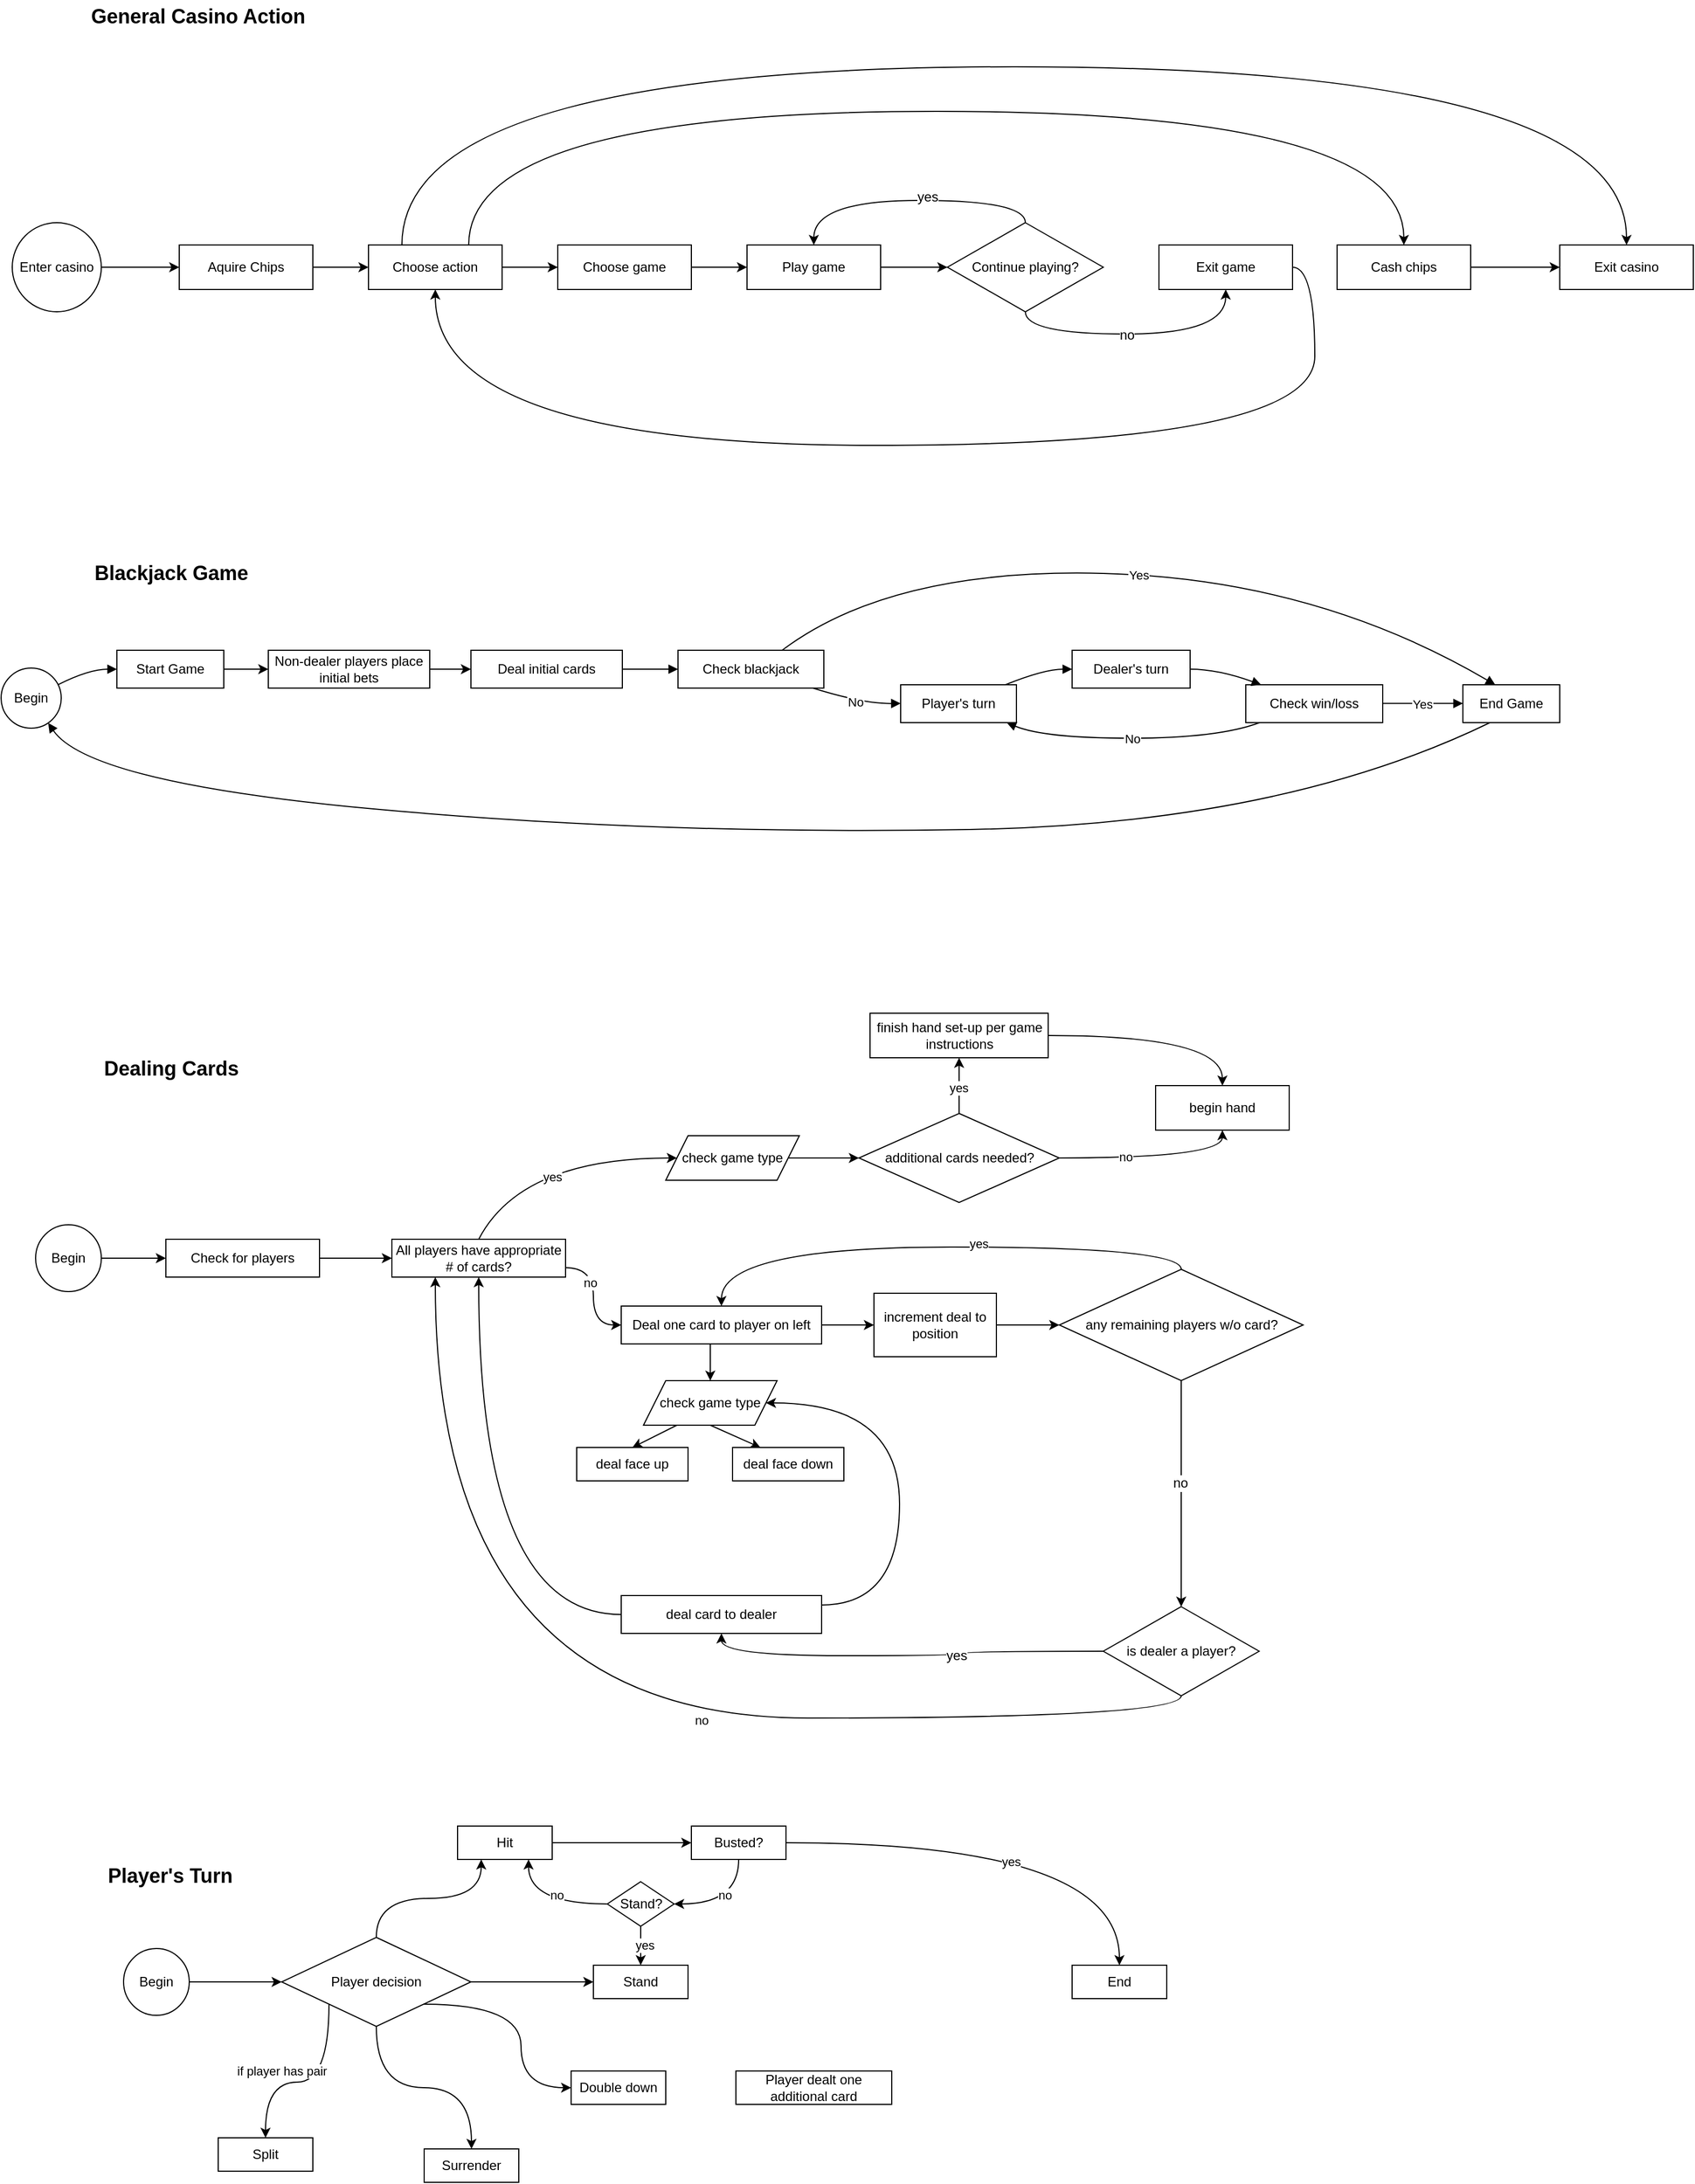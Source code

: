 <mxfile version="22.1.5" type="github">
  <diagram name="Page-1" id="v8-KR8JvQsyaatklAiML">
    <mxGraphModel dx="1434" dy="764" grid="1" gridSize="10" guides="1" tooltips="1" connect="1" arrows="1" fold="1" page="1" pageScale="1" pageWidth="850" pageHeight="1100" math="0" shadow="0">
      <root>
        <mxCell id="0" />
        <mxCell id="1" parent="0" />
        <mxCell id="2" value="Begin" style="ellipse;aspect=fixed;strokeWidth=1;whiteSpace=wrap;" parent="1" vertex="1">
          <mxGeometry y="690" width="54" height="54" as="geometry" />
        </mxCell>
        <mxCell id="QEN45w7wQpOIEZfEeCTl-21" style="edgeStyle=orthogonalEdgeStyle;rounded=0;orthogonalLoop=1;jettySize=auto;html=1;exitX=1;exitY=0.5;exitDx=0;exitDy=0;entryX=0;entryY=0.5;entryDx=0;entryDy=0;" edge="1" parent="1" source="3" target="QEN45w7wQpOIEZfEeCTl-20">
          <mxGeometry relative="1" as="geometry" />
        </mxCell>
        <mxCell id="3" value="Start Game" style="whiteSpace=wrap;strokeWidth=1;" parent="1" vertex="1">
          <mxGeometry x="104" y="674" width="96" height="34" as="geometry" />
        </mxCell>
        <mxCell id="4" value="Deal initial cards" style="whiteSpace=wrap;strokeWidth=1;" parent="1" vertex="1">
          <mxGeometry x="422" y="674" width="136" height="34" as="geometry" />
        </mxCell>
        <mxCell id="5" value="Check blackjack" style="whiteSpace=wrap;strokeWidth=1;" parent="1" vertex="1">
          <mxGeometry x="608" y="674" width="131" height="34" as="geometry" />
        </mxCell>
        <mxCell id="6" value="Player&#39;s turn" style="whiteSpace=wrap;strokeWidth=1;" parent="1" vertex="1">
          <mxGeometry x="808" y="705" width="104" height="34" as="geometry" />
        </mxCell>
        <mxCell id="7" value="Dealer&#39;s turn" style="whiteSpace=wrap;strokeWidth=1;" parent="1" vertex="1">
          <mxGeometry x="962" y="674" width="106" height="34" as="geometry" />
        </mxCell>
        <mxCell id="8" value="Check win/loss" style="whiteSpace=wrap;strokeWidth=1;" parent="1" vertex="1">
          <mxGeometry x="1118" y="705" width="123" height="34" as="geometry" />
        </mxCell>
        <mxCell id="9" value="End Game" style="whiteSpace=wrap;strokeWidth=1;" parent="1" vertex="1">
          <mxGeometry x="1313" y="705" width="87" height="34" as="geometry" />
        </mxCell>
        <mxCell id="10" value="" style="curved=1;startArrow=none;endArrow=block;exitX=1.002;exitY=0.25;entryX=0.001;entryY=0.5;strokeWidth=1;" parent="1" source="2" target="3" edge="1">
          <mxGeometry relative="1" as="geometry">
            <Array as="points">
              <mxPoint x="79" y="691" />
            </Array>
          </mxGeometry>
        </mxCell>
        <mxCell id="12" value="" style="curved=1;startArrow=none;endArrow=block;exitX=1.002;exitY=0.5;entryX=0.003;entryY=0.5;strokeWidth=1;" parent="1" source="4" target="5" edge="1">
          <mxGeometry relative="1" as="geometry">
            <Array as="points" />
          </mxGeometry>
        </mxCell>
        <mxCell id="13" value="Yes" style="curved=1;startArrow=none;endArrow=block;exitX=0.714;exitY=0;entryX=0.332;entryY=-0.007;strokeWidth=1;" parent="1" source="5" target="9" edge="1">
          <mxGeometry relative="1" as="geometry">
            <Array as="points">
              <mxPoint x="800" y="600" />
              <mxPoint x="1180" y="610" />
            </Array>
          </mxGeometry>
        </mxCell>
        <mxCell id="14" value="No" style="curved=1;startArrow=none;endArrow=block;exitX=0.925;exitY=1;entryX=0.003;entryY=0.493;strokeWidth=1;" parent="1" source="5" target="6" edge="1">
          <mxGeometry relative="1" as="geometry">
            <Array as="points">
              <mxPoint x="774" y="722" />
            </Array>
          </mxGeometry>
        </mxCell>
        <mxCell id="15" value="" style="curved=1;startArrow=none;endArrow=block;exitX=0.91;exitY=-0.007;entryX=0.001;entryY=0.5;strokeWidth=1;" parent="1" source="6" target="7" edge="1">
          <mxGeometry relative="1" as="geometry">
            <Array as="points">
              <mxPoint x="937" y="691" />
            </Array>
          </mxGeometry>
        </mxCell>
        <mxCell id="16" value="" style="curved=1;startArrow=none;endArrow=block;exitX=0.996;exitY=0.5;entryX=0.107;entryY=-0.007;strokeWidth=1;" parent="1" source="7" target="8" edge="1">
          <mxGeometry relative="1" as="geometry">
            <Array as="points">
              <mxPoint x="1093" y="691" />
            </Array>
          </mxGeometry>
        </mxCell>
        <mxCell id="17" value="Yes" style="curved=1;startArrow=none;endArrow=block;exitX=0.994;exitY=0.493;entryX=-0.001;entryY=0.493;strokeWidth=1;" parent="1" source="8" target="9" edge="1">
          <mxGeometry relative="1" as="geometry">
            <Array as="points" />
          </mxGeometry>
        </mxCell>
        <mxCell id="18" value="No" style="curved=1;startArrow=none;endArrow=block;exitX=0.107;exitY=0.993;entryX=0.91;entryY=0.993;strokeWidth=1;" parent="1" source="8" target="6" edge="1">
          <mxGeometry relative="1" as="geometry">
            <Array as="points">
              <mxPoint x="1093" y="753" />
              <mxPoint x="937" y="753" />
            </Array>
          </mxGeometry>
        </mxCell>
        <mxCell id="19" value="" style="curved=1;startArrow=none;endArrow=block;exitX=0.283;exitY=0.993;entryX=0.843;entryY=1.001;strokeWidth=1;" parent="1" source="9" target="2" edge="1">
          <mxGeometry relative="1" as="geometry">
            <Array as="points">
              <mxPoint x="1150" y="830" />
              <mxPoint x="590" y="840" />
              <mxPoint x="79" y="793" />
            </Array>
          </mxGeometry>
        </mxCell>
        <mxCell id="gmbwRz2twySQBHAZEDax-34" style="edgeStyle=orthogonalEdgeStyle;rounded=0;orthogonalLoop=1;jettySize=auto;html=1;exitX=1;exitY=0.5;exitDx=0;exitDy=0;entryX=0;entryY=0.5;entryDx=0;entryDy=0;fontFamily=Helvetica;fontSize=12;fontColor=default;" parent="1" source="gmbwRz2twySQBHAZEDax-19" target="gmbwRz2twySQBHAZEDax-20" edge="1">
          <mxGeometry relative="1" as="geometry" />
        </mxCell>
        <mxCell id="gmbwRz2twySQBHAZEDax-19" value="Enter casino" style="ellipse;whiteSpace=wrap;html=1;" parent="1" vertex="1">
          <mxGeometry x="10" y="290" width="80" height="80" as="geometry" />
        </mxCell>
        <mxCell id="gmbwRz2twySQBHAZEDax-33" style="edgeStyle=orthogonalEdgeStyle;rounded=0;orthogonalLoop=1;jettySize=auto;html=1;exitX=1;exitY=0.5;exitDx=0;exitDy=0;entryX=0;entryY=0.5;entryDx=0;entryDy=0;fontFamily=Helvetica;fontSize=12;fontColor=default;" parent="1" source="gmbwRz2twySQBHAZEDax-20" target="gmbwRz2twySQBHAZEDax-44" edge="1">
          <mxGeometry relative="1" as="geometry">
            <mxPoint x="355" y="330" as="targetPoint" />
          </mxGeometry>
        </mxCell>
        <mxCell id="gmbwRz2twySQBHAZEDax-20" value="Aquire Chips" style="whiteSpace=wrap;html=1;strokeWidth=1;" parent="1" vertex="1">
          <mxGeometry x="160" y="310" width="120" height="40" as="geometry" />
        </mxCell>
        <mxCell id="gmbwRz2twySQBHAZEDax-38" style="edgeStyle=orthogonalEdgeStyle;rounded=0;orthogonalLoop=1;jettySize=auto;html=1;exitX=1;exitY=0.5;exitDx=0;exitDy=0;entryX=0;entryY=0.5;entryDx=0;entryDy=0;fontFamily=Helvetica;fontSize=12;fontColor=default;" parent="1" source="gmbwRz2twySQBHAZEDax-21" target="gmbwRz2twySQBHAZEDax-22" edge="1">
          <mxGeometry relative="1" as="geometry" />
        </mxCell>
        <mxCell id="gmbwRz2twySQBHAZEDax-21" value="Play game" style="whiteSpace=wrap;html=1;strokeWidth=1;" parent="1" vertex="1">
          <mxGeometry x="670" y="310" width="120" height="40" as="geometry" />
        </mxCell>
        <mxCell id="gmbwRz2twySQBHAZEDax-24" style="edgeStyle=orthogonalEdgeStyle;orthogonalLoop=1;jettySize=auto;html=1;exitX=0.5;exitY=0;exitDx=0;exitDy=0;entryX=0.5;entryY=0;entryDx=0;entryDy=0;fontFamily=Helvetica;fontSize=12;fontColor=default;curved=1;" parent="1" source="gmbwRz2twySQBHAZEDax-22" target="gmbwRz2twySQBHAZEDax-21" edge="1">
          <mxGeometry relative="1" as="geometry" />
        </mxCell>
        <mxCell id="gmbwRz2twySQBHAZEDax-25" value="yes" style="edgeLabel;html=1;align=center;verticalAlign=middle;resizable=0;points=[];fontSize=12;fontFamily=Helvetica;fontColor=default;" parent="gmbwRz2twySQBHAZEDax-24" vertex="1" connectable="0">
          <mxGeometry x="-0.136" y="-3" relative="1" as="geometry">
            <mxPoint as="offset" />
          </mxGeometry>
        </mxCell>
        <mxCell id="gmbwRz2twySQBHAZEDax-30" style="edgeStyle=orthogonalEdgeStyle;orthogonalLoop=1;jettySize=auto;html=1;exitX=0.5;exitY=1;exitDx=0;exitDy=0;entryX=0.5;entryY=1;entryDx=0;entryDy=0;fontFamily=Helvetica;fontSize=12;fontColor=default;curved=1;" parent="1" source="gmbwRz2twySQBHAZEDax-22" target="gmbwRz2twySQBHAZEDax-27" edge="1">
          <mxGeometry relative="1" as="geometry" />
        </mxCell>
        <mxCell id="gmbwRz2twySQBHAZEDax-31" value="no" style="edgeLabel;html=1;align=center;verticalAlign=middle;resizable=0;points=[];fontSize=12;fontFamily=Helvetica;fontColor=default;" parent="gmbwRz2twySQBHAZEDax-30" vertex="1" connectable="0">
          <mxGeometry x="-0.079" y="-1" relative="1" as="geometry">
            <mxPoint as="offset" />
          </mxGeometry>
        </mxCell>
        <mxCell id="gmbwRz2twySQBHAZEDax-22" value="Continue playing?" style="rhombus;whiteSpace=wrap;html=1;strokeColor=default;strokeWidth=1;align=center;verticalAlign=middle;fontFamily=Helvetica;fontSize=12;fontColor=default;fillColor=default;" parent="1" vertex="1">
          <mxGeometry x="850" y="290" width="140" height="80" as="geometry" />
        </mxCell>
        <mxCell id="gmbwRz2twySQBHAZEDax-36" style="edgeStyle=orthogonalEdgeStyle;orthogonalLoop=1;jettySize=auto;html=1;exitX=0.75;exitY=0;exitDx=0;exitDy=0;entryX=0.5;entryY=0;entryDx=0;entryDy=0;fontFamily=Helvetica;fontSize=12;fontColor=default;curved=1;" parent="1" source="gmbwRz2twySQBHAZEDax-44" target="gmbwRz2twySQBHAZEDax-28" edge="1">
          <mxGeometry relative="1" as="geometry">
            <mxPoint x="425" y="290" as="sourcePoint" />
            <Array as="points">
              <mxPoint x="420" y="190" />
              <mxPoint x="1260" y="190" />
            </Array>
          </mxGeometry>
        </mxCell>
        <mxCell id="gmbwRz2twySQBHAZEDax-35" style="edgeStyle=orthogonalEdgeStyle;orthogonalLoop=1;jettySize=auto;html=1;exitX=1;exitY=0.5;exitDx=0;exitDy=0;entryX=0.5;entryY=1;entryDx=0;entryDy=0;fontFamily=Helvetica;fontSize=12;fontColor=default;curved=1;" parent="1" source="gmbwRz2twySQBHAZEDax-27" target="gmbwRz2twySQBHAZEDax-44" edge="1">
          <mxGeometry relative="1" as="geometry">
            <mxPoint x="425" y="370" as="targetPoint" />
            <Array as="points">
              <mxPoint x="1180" y="330" />
              <mxPoint x="1180" y="490" />
              <mxPoint x="390" y="490" />
            </Array>
          </mxGeometry>
        </mxCell>
        <mxCell id="gmbwRz2twySQBHAZEDax-27" value="Exit game" style="whiteSpace=wrap;html=1;strokeWidth=1;" parent="1" vertex="1">
          <mxGeometry x="1040" y="310" width="120" height="40" as="geometry" />
        </mxCell>
        <mxCell id="gmbwRz2twySQBHAZEDax-37" style="edgeStyle=orthogonalEdgeStyle;rounded=0;orthogonalLoop=1;jettySize=auto;html=1;exitX=1;exitY=0.5;exitDx=0;exitDy=0;entryX=0;entryY=0.5;entryDx=0;entryDy=0;fontFamily=Helvetica;fontSize=12;fontColor=default;" parent="1" source="gmbwRz2twySQBHAZEDax-28" target="gmbwRz2twySQBHAZEDax-29" edge="1">
          <mxGeometry relative="1" as="geometry" />
        </mxCell>
        <mxCell id="gmbwRz2twySQBHAZEDax-28" value="Cash chips" style="whiteSpace=wrap;html=1;strokeWidth=1;" parent="1" vertex="1">
          <mxGeometry x="1200" y="310" width="120" height="40" as="geometry" />
        </mxCell>
        <mxCell id="gmbwRz2twySQBHAZEDax-29" value="Exit casino" style="whiteSpace=wrap;html=1;strokeWidth=1;" parent="1" vertex="1">
          <mxGeometry x="1400" y="310" width="120" height="40" as="geometry" />
        </mxCell>
        <mxCell id="gmbwRz2twySQBHAZEDax-39" value="General Casino Action" style="text;html=1;strokeColor=none;fillColor=none;align=center;verticalAlign=middle;whiteSpace=wrap;rounded=0;fontSize=18;fontFamily=Helvetica;fontColor=default;fontStyle=1" parent="1" vertex="1">
          <mxGeometry x="44" y="90" width="266" height="30" as="geometry" />
        </mxCell>
        <mxCell id="gmbwRz2twySQBHAZEDax-40" value="Blackjack Game" style="text;html=1;strokeColor=none;fillColor=none;align=center;verticalAlign=middle;whiteSpace=wrap;rounded=0;fontSize=18;fontFamily=Helvetica;fontColor=default;fontStyle=1" parent="1" vertex="1">
          <mxGeometry x="20" y="590" width="266" height="30" as="geometry" />
        </mxCell>
        <mxCell id="gmbwRz2twySQBHAZEDax-41" value="Dealing Cards" style="text;html=1;strokeColor=none;fillColor=none;align=center;verticalAlign=middle;whiteSpace=wrap;rounded=0;fontSize=18;fontFamily=Helvetica;fontColor=default;fontStyle=1" parent="1" vertex="1">
          <mxGeometry x="20" y="1035" width="266" height="30" as="geometry" />
        </mxCell>
        <mxCell id="pmaKhDEcmIWRybuFA1dL-52" style="edgeStyle=orthogonalEdgeStyle;rounded=0;orthogonalLoop=1;jettySize=auto;html=1;exitX=1;exitY=0.5;exitDx=0;exitDy=0;entryX=0;entryY=0.5;entryDx=0;entryDy=0;" parent="1" source="gmbwRz2twySQBHAZEDax-42" target="gmbwRz2twySQBHAZEDax-52" edge="1">
          <mxGeometry relative="1" as="geometry" />
        </mxCell>
        <mxCell id="gmbwRz2twySQBHAZEDax-42" value="Begin" style="ellipse;whiteSpace=wrap;html=1;strokeColor=default;strokeWidth=1;align=center;verticalAlign=middle;fontFamily=Helvetica;fontSize=12;fontColor=default;fillColor=default;" parent="1" vertex="1">
          <mxGeometry x="31" y="1190" width="59" height="60" as="geometry" />
        </mxCell>
        <mxCell id="gmbwRz2twySQBHAZEDax-47" style="edgeStyle=orthogonalEdgeStyle;rounded=0;orthogonalLoop=1;jettySize=auto;html=1;exitX=1;exitY=0.5;exitDx=0;exitDy=0;entryX=0;entryY=0.5;entryDx=0;entryDy=0;fontFamily=Helvetica;fontSize=12;fontColor=default;" parent="1" source="gmbwRz2twySQBHAZEDax-44" target="gmbwRz2twySQBHAZEDax-45" edge="1">
          <mxGeometry relative="1" as="geometry" />
        </mxCell>
        <mxCell id="gmbwRz2twySQBHAZEDax-48" style="edgeStyle=orthogonalEdgeStyle;orthogonalLoop=1;jettySize=auto;html=1;exitX=0.25;exitY=0;exitDx=0;exitDy=0;entryX=0.5;entryY=0;entryDx=0;entryDy=0;fontFamily=Helvetica;fontSize=12;fontColor=default;curved=1;" parent="1" source="gmbwRz2twySQBHAZEDax-44" target="gmbwRz2twySQBHAZEDax-29" edge="1">
          <mxGeometry relative="1" as="geometry">
            <Array as="points">
              <mxPoint x="360" y="150" />
              <mxPoint x="1460" y="150" />
            </Array>
          </mxGeometry>
        </mxCell>
        <mxCell id="gmbwRz2twySQBHAZEDax-44" value="Choose action" style="whiteSpace=wrap;html=1;strokeWidth=1;" parent="1" vertex="1">
          <mxGeometry x="330" y="310" width="120" height="40" as="geometry" />
        </mxCell>
        <mxCell id="gmbwRz2twySQBHAZEDax-46" style="edgeStyle=orthogonalEdgeStyle;rounded=0;orthogonalLoop=1;jettySize=auto;html=1;exitX=1;exitY=0.5;exitDx=0;exitDy=0;entryX=0;entryY=0.5;entryDx=0;entryDy=0;fontFamily=Helvetica;fontSize=12;fontColor=default;" parent="1" source="gmbwRz2twySQBHAZEDax-45" target="gmbwRz2twySQBHAZEDax-21" edge="1">
          <mxGeometry relative="1" as="geometry" />
        </mxCell>
        <mxCell id="gmbwRz2twySQBHAZEDax-45" value="Choose game" style="whiteSpace=wrap;html=1;strokeWidth=1;" parent="1" vertex="1">
          <mxGeometry x="500" y="310" width="120" height="40" as="geometry" />
        </mxCell>
        <mxCell id="pmaKhDEcmIWRybuFA1dL-20" style="edgeStyle=orthogonalEdgeStyle;orthogonalLoop=1;jettySize=auto;html=1;exitX=1;exitY=0.75;exitDx=0;exitDy=0;entryX=0;entryY=0.5;entryDx=0;entryDy=0;curved=1;" parent="1" source="gmbwRz2twySQBHAZEDax-49" target="gmbwRz2twySQBHAZEDax-51" edge="1">
          <mxGeometry relative="1" as="geometry" />
        </mxCell>
        <mxCell id="pmaKhDEcmIWRybuFA1dL-21" value="no" style="edgeLabel;html=1;align=center;verticalAlign=middle;resizable=0;points=[];" parent="pmaKhDEcmIWRybuFA1dL-20" vertex="1" connectable="0">
          <mxGeometry x="-0.261" y="-3" relative="1" as="geometry">
            <mxPoint y="1" as="offset" />
          </mxGeometry>
        </mxCell>
        <mxCell id="pmaKhDEcmIWRybuFA1dL-39" style="orthogonalLoop=1;jettySize=auto;html=1;exitX=0.5;exitY=0;exitDx=0;exitDy=0;entryX=0;entryY=0.5;entryDx=0;entryDy=0;curved=1;" parent="1" source="gmbwRz2twySQBHAZEDax-49" target="pmaKhDEcmIWRybuFA1dL-37" edge="1">
          <mxGeometry relative="1" as="geometry">
            <Array as="points">
              <mxPoint x="467" y="1130" />
            </Array>
          </mxGeometry>
        </mxCell>
        <mxCell id="pmaKhDEcmIWRybuFA1dL-40" value="yes" style="edgeLabel;html=1;align=center;verticalAlign=middle;resizable=0;points=[];" parent="pmaKhDEcmIWRybuFA1dL-39" vertex="1" connectable="0">
          <mxGeometry x="-0.008" y="-17" relative="1" as="geometry">
            <mxPoint as="offset" />
          </mxGeometry>
        </mxCell>
        <mxCell id="gmbwRz2twySQBHAZEDax-49" value="All players have appropriate # of cards?" style="whiteSpace=wrap;strokeWidth=1;" parent="1" vertex="1">
          <mxGeometry x="351" y="1203" width="156" height="34" as="geometry" />
        </mxCell>
        <mxCell id="gmbwRz2twySQBHAZEDax-54" style="edgeStyle=orthogonalEdgeStyle;rounded=0;orthogonalLoop=1;jettySize=auto;html=1;exitX=1;exitY=0.5;exitDx=0;exitDy=0;entryX=0;entryY=0.5;entryDx=0;entryDy=0;fontFamily=Helvetica;fontSize=12;fontColor=default;" parent="1" source="gmbwRz2twySQBHAZEDax-50" target="gmbwRz2twySQBHAZEDax-53" edge="1">
          <mxGeometry relative="1" as="geometry" />
        </mxCell>
        <mxCell id="gmbwRz2twySQBHAZEDax-50" value="increment deal to position" style="whiteSpace=wrap;strokeWidth=1;" parent="1" vertex="1">
          <mxGeometry x="784" y="1251.5" width="110" height="57" as="geometry" />
        </mxCell>
        <mxCell id="pmaKhDEcmIWRybuFA1dL-19" style="edgeStyle=orthogonalEdgeStyle;rounded=0;orthogonalLoop=1;jettySize=auto;html=1;exitX=1;exitY=0.5;exitDx=0;exitDy=0;" parent="1" source="gmbwRz2twySQBHAZEDax-51" target="gmbwRz2twySQBHAZEDax-50" edge="1">
          <mxGeometry relative="1" as="geometry" />
        </mxCell>
        <mxCell id="pmaKhDEcmIWRybuFA1dL-29" style="edgeStyle=orthogonalEdgeStyle;rounded=0;orthogonalLoop=1;jettySize=auto;html=1;exitX=0.5;exitY=1;exitDx=0;exitDy=0;entryX=0.5;entryY=0;entryDx=0;entryDy=0;" parent="1" source="gmbwRz2twySQBHAZEDax-51" target="pmaKhDEcmIWRybuFA1dL-28" edge="1">
          <mxGeometry relative="1" as="geometry" />
        </mxCell>
        <mxCell id="gmbwRz2twySQBHAZEDax-51" value="Deal one card to player on left" style="whiteSpace=wrap;strokeWidth=1;" parent="1" vertex="1">
          <mxGeometry x="557" y="1263" width="180" height="34" as="geometry" />
        </mxCell>
        <mxCell id="pmaKhDEcmIWRybuFA1dL-53" style="edgeStyle=orthogonalEdgeStyle;rounded=0;orthogonalLoop=1;jettySize=auto;html=1;exitX=1;exitY=0.5;exitDx=0;exitDy=0;entryX=0;entryY=0.5;entryDx=0;entryDy=0;" parent="1" source="gmbwRz2twySQBHAZEDax-52" target="gmbwRz2twySQBHAZEDax-49" edge="1">
          <mxGeometry relative="1" as="geometry" />
        </mxCell>
        <mxCell id="gmbwRz2twySQBHAZEDax-52" value="Check for players" style="whiteSpace=wrap;strokeWidth=1;" parent="1" vertex="1">
          <mxGeometry x="148" y="1203" width="138" height="34" as="geometry" />
        </mxCell>
        <mxCell id="gmbwRz2twySQBHAZEDax-58" style="edgeStyle=orthogonalEdgeStyle;rounded=0;orthogonalLoop=1;jettySize=auto;html=1;exitX=0.5;exitY=1;exitDx=0;exitDy=0;entryX=0.5;entryY=0;entryDx=0;entryDy=0;fontFamily=Helvetica;fontSize=12;fontColor=default;" parent="1" source="gmbwRz2twySQBHAZEDax-53" target="gmbwRz2twySQBHAZEDax-55" edge="1">
          <mxGeometry relative="1" as="geometry" />
        </mxCell>
        <mxCell id="gmbwRz2twySQBHAZEDax-59" value="no" style="edgeLabel;html=1;align=center;verticalAlign=middle;resizable=0;points=[];fontSize=12;fontFamily=Helvetica;fontColor=default;" parent="gmbwRz2twySQBHAZEDax-58" vertex="1" connectable="0">
          <mxGeometry x="-0.1" y="-1" relative="1" as="geometry">
            <mxPoint as="offset" />
          </mxGeometry>
        </mxCell>
        <mxCell id="pmaKhDEcmIWRybuFA1dL-26" style="edgeStyle=orthogonalEdgeStyle;orthogonalLoop=1;jettySize=auto;html=1;exitX=0.5;exitY=0;exitDx=0;exitDy=0;entryX=0.5;entryY=0;entryDx=0;entryDy=0;curved=1;" parent="1" source="gmbwRz2twySQBHAZEDax-53" target="gmbwRz2twySQBHAZEDax-51" edge="1">
          <mxGeometry relative="1" as="geometry" />
        </mxCell>
        <mxCell id="pmaKhDEcmIWRybuFA1dL-27" value="yes" style="edgeLabel;html=1;align=center;verticalAlign=middle;resizable=0;points=[];" parent="pmaKhDEcmIWRybuFA1dL-26" vertex="1" connectable="0">
          <mxGeometry x="-0.169" y="-3" relative="1" as="geometry">
            <mxPoint as="offset" />
          </mxGeometry>
        </mxCell>
        <mxCell id="gmbwRz2twySQBHAZEDax-53" value="any remaining players w/o card?" style="rhombus;whiteSpace=wrap;html=1;strokeColor=default;strokeWidth=1;align=center;verticalAlign=middle;fontFamily=Helvetica;fontSize=12;fontColor=default;fillColor=default;" parent="1" vertex="1">
          <mxGeometry x="950.5" y="1230" width="219" height="100" as="geometry" />
        </mxCell>
        <mxCell id="pmaKhDEcmIWRybuFA1dL-24" style="edgeStyle=orthogonalEdgeStyle;orthogonalLoop=1;jettySize=auto;html=1;exitX=0.5;exitY=1;exitDx=0;exitDy=0;entryX=0.25;entryY=1;entryDx=0;entryDy=0;curved=1;" parent="1" source="gmbwRz2twySQBHAZEDax-55" target="gmbwRz2twySQBHAZEDax-49" edge="1">
          <mxGeometry relative="1" as="geometry" />
        </mxCell>
        <mxCell id="pmaKhDEcmIWRybuFA1dL-25" value="no" style="edgeLabel;html=1;align=center;verticalAlign=middle;resizable=0;points=[];" parent="pmaKhDEcmIWRybuFA1dL-24" vertex="1" connectable="0">
          <mxGeometry x="-0.169" y="2" relative="1" as="geometry">
            <mxPoint as="offset" />
          </mxGeometry>
        </mxCell>
        <mxCell id="gmbwRz2twySQBHAZEDax-55" value="is dealer a player?" style="rhombus;whiteSpace=wrap;html=1;strokeColor=default;strokeWidth=1;align=center;verticalAlign=middle;fontFamily=Helvetica;fontSize=12;fontColor=default;fillColor=default;" parent="1" vertex="1">
          <mxGeometry x="990" y="1533" width="140" height="80" as="geometry" />
        </mxCell>
        <mxCell id="gmbwRz2twySQBHAZEDax-60" style="edgeStyle=orthogonalEdgeStyle;orthogonalLoop=1;jettySize=auto;html=1;exitX=0;exitY=0.5;exitDx=0;exitDy=0;fontFamily=Helvetica;fontSize=12;fontColor=default;curved=1;entryX=0.5;entryY=1;entryDx=0;entryDy=0;" parent="1" source="gmbwRz2twySQBHAZEDax-55" target="pmaKhDEcmIWRybuFA1dL-22" edge="1">
          <mxGeometry relative="1" as="geometry">
            <mxPoint x="637" y="1493" as="targetPoint" />
          </mxGeometry>
        </mxCell>
        <mxCell id="gmbwRz2twySQBHAZEDax-61" value="yes" style="edgeLabel;html=1;align=center;verticalAlign=middle;resizable=0;points=[];fontSize=12;fontFamily=Helvetica;fontColor=default;" parent="gmbwRz2twySQBHAZEDax-60" vertex="1" connectable="0">
          <mxGeometry x="-0.256" relative="1" as="geometry">
            <mxPoint as="offset" />
          </mxGeometry>
        </mxCell>
        <mxCell id="pmaKhDEcmIWRybuFA1dL-23" style="edgeStyle=orthogonalEdgeStyle;orthogonalLoop=1;jettySize=auto;html=1;exitX=0;exitY=0.5;exitDx=0;exitDy=0;entryX=0.5;entryY=1;entryDx=0;entryDy=0;curved=1;" parent="1" source="pmaKhDEcmIWRybuFA1dL-22" target="gmbwRz2twySQBHAZEDax-49" edge="1">
          <mxGeometry relative="1" as="geometry" />
        </mxCell>
        <mxCell id="pmaKhDEcmIWRybuFA1dL-42" style="edgeStyle=orthogonalEdgeStyle;orthogonalLoop=1;jettySize=auto;html=1;exitX=1;exitY=0.25;exitDx=0;exitDy=0;entryX=1;entryY=0.5;entryDx=0;entryDy=0;curved=1;" parent="1" source="pmaKhDEcmIWRybuFA1dL-22" target="pmaKhDEcmIWRybuFA1dL-28" edge="1">
          <mxGeometry relative="1" as="geometry">
            <Array as="points">
              <mxPoint x="807" y="1532" />
              <mxPoint x="807" y="1350" />
            </Array>
          </mxGeometry>
        </mxCell>
        <mxCell id="pmaKhDEcmIWRybuFA1dL-22" value="deal card to dealer" style="whiteSpace=wrap;strokeWidth=1;" parent="1" vertex="1">
          <mxGeometry x="557" y="1523" width="180" height="34" as="geometry" />
        </mxCell>
        <mxCell id="pmaKhDEcmIWRybuFA1dL-32" style="rounded=0;orthogonalLoop=1;jettySize=auto;html=1;exitX=0.25;exitY=1;exitDx=0;exitDy=0;entryX=0.5;entryY=0;entryDx=0;entryDy=0;" parent="1" source="pmaKhDEcmIWRybuFA1dL-28" target="pmaKhDEcmIWRybuFA1dL-30" edge="1">
          <mxGeometry relative="1" as="geometry" />
        </mxCell>
        <mxCell id="pmaKhDEcmIWRybuFA1dL-33" style="rounded=0;orthogonalLoop=1;jettySize=auto;html=1;exitX=0.5;exitY=1;exitDx=0;exitDy=0;entryX=0.25;entryY=0;entryDx=0;entryDy=0;" parent="1" source="pmaKhDEcmIWRybuFA1dL-28" target="pmaKhDEcmIWRybuFA1dL-31" edge="1">
          <mxGeometry relative="1" as="geometry" />
        </mxCell>
        <mxCell id="pmaKhDEcmIWRybuFA1dL-28" value="check game type" style="shape=parallelogram;perimeter=parallelogramPerimeter;whiteSpace=wrap;html=1;fixedSize=1;" parent="1" vertex="1">
          <mxGeometry x="577" y="1330" width="120" height="40" as="geometry" />
        </mxCell>
        <mxCell id="pmaKhDEcmIWRybuFA1dL-30" value="deal face up" style="whiteSpace=wrap;html=1;" parent="1" vertex="1">
          <mxGeometry x="517" y="1390" width="100" height="30" as="geometry" />
        </mxCell>
        <mxCell id="pmaKhDEcmIWRybuFA1dL-31" value="deal face down" style="whiteSpace=wrap;html=1;" parent="1" vertex="1">
          <mxGeometry x="657" y="1390" width="100" height="30" as="geometry" />
        </mxCell>
        <mxCell id="pmaKhDEcmIWRybuFA1dL-44" style="edgeStyle=orthogonalEdgeStyle;rounded=0;orthogonalLoop=1;jettySize=auto;html=1;exitX=1;exitY=0.5;exitDx=0;exitDy=0;entryX=0;entryY=0.5;entryDx=0;entryDy=0;" parent="1" source="pmaKhDEcmIWRybuFA1dL-37" target="pmaKhDEcmIWRybuFA1dL-43" edge="1">
          <mxGeometry relative="1" as="geometry" />
        </mxCell>
        <mxCell id="pmaKhDEcmIWRybuFA1dL-37" value="check game type" style="shape=parallelogram;perimeter=parallelogramPerimeter;whiteSpace=wrap;html=1;fixedSize=1;" parent="1" vertex="1">
          <mxGeometry x="597" y="1110" width="120" height="40" as="geometry" />
        </mxCell>
        <mxCell id="pmaKhDEcmIWRybuFA1dL-46" style="edgeStyle=orthogonalEdgeStyle;rounded=0;orthogonalLoop=1;jettySize=auto;html=1;exitX=0.5;exitY=0;exitDx=0;exitDy=0;entryX=0.5;entryY=1;entryDx=0;entryDy=0;" parent="1" source="pmaKhDEcmIWRybuFA1dL-43" target="pmaKhDEcmIWRybuFA1dL-45" edge="1">
          <mxGeometry relative="1" as="geometry" />
        </mxCell>
        <mxCell id="pmaKhDEcmIWRybuFA1dL-47" value="yes" style="edgeLabel;html=1;align=center;verticalAlign=middle;resizable=0;points=[];" parent="pmaKhDEcmIWRybuFA1dL-46" vertex="1" connectable="0">
          <mxGeometry x="-0.08" y="2" relative="1" as="geometry">
            <mxPoint x="1" as="offset" />
          </mxGeometry>
        </mxCell>
        <mxCell id="pmaKhDEcmIWRybuFA1dL-49" style="edgeStyle=orthogonalEdgeStyle;orthogonalLoop=1;jettySize=auto;html=1;exitX=1;exitY=0.5;exitDx=0;exitDy=0;entryX=0.5;entryY=1;entryDx=0;entryDy=0;curved=1;" parent="1" source="pmaKhDEcmIWRybuFA1dL-43" target="pmaKhDEcmIWRybuFA1dL-48" edge="1">
          <mxGeometry relative="1" as="geometry" />
        </mxCell>
        <mxCell id="pmaKhDEcmIWRybuFA1dL-50" value="no" style="edgeLabel;html=1;align=center;verticalAlign=middle;resizable=0;points=[];" parent="pmaKhDEcmIWRybuFA1dL-49" vertex="1" connectable="0">
          <mxGeometry x="-0.306" y="1" relative="1" as="geometry">
            <mxPoint as="offset" />
          </mxGeometry>
        </mxCell>
        <mxCell id="pmaKhDEcmIWRybuFA1dL-43" value="additional cards needed?" style="rhombus;whiteSpace=wrap;html=1;" parent="1" vertex="1">
          <mxGeometry x="770.5" y="1090" width="180" height="80" as="geometry" />
        </mxCell>
        <mxCell id="pmaKhDEcmIWRybuFA1dL-51" style="edgeStyle=orthogonalEdgeStyle;orthogonalLoop=1;jettySize=auto;html=1;exitX=1;exitY=0.5;exitDx=0;exitDy=0;entryX=0.5;entryY=0;entryDx=0;entryDy=0;curved=1;" parent="1" source="pmaKhDEcmIWRybuFA1dL-45" target="pmaKhDEcmIWRybuFA1dL-48" edge="1">
          <mxGeometry relative="1" as="geometry" />
        </mxCell>
        <mxCell id="pmaKhDEcmIWRybuFA1dL-45" value="finish hand set-up per game instructions" style="whiteSpace=wrap;html=1;" parent="1" vertex="1">
          <mxGeometry x="780.5" y="1000" width="160" height="40" as="geometry" />
        </mxCell>
        <mxCell id="pmaKhDEcmIWRybuFA1dL-48" value="begin hand" style="whiteSpace=wrap;html=1;" parent="1" vertex="1">
          <mxGeometry x="1037" y="1065" width="120" height="40" as="geometry" />
        </mxCell>
        <mxCell id="QEN45w7wQpOIEZfEeCTl-19" value="Player&#39;s Turn" style="text;html=1;strokeColor=none;fillColor=none;align=center;verticalAlign=middle;whiteSpace=wrap;rounded=0;fontSize=18;fontFamily=Helvetica;fontColor=default;fontStyle=1" vertex="1" parent="1">
          <mxGeometry x="19" y="1760" width="266" height="30" as="geometry" />
        </mxCell>
        <mxCell id="QEN45w7wQpOIEZfEeCTl-22" style="edgeStyle=orthogonalEdgeStyle;rounded=0;orthogonalLoop=1;jettySize=auto;html=1;exitX=1;exitY=0.5;exitDx=0;exitDy=0;entryX=0;entryY=0.5;entryDx=0;entryDy=0;" edge="1" parent="1" source="QEN45w7wQpOIEZfEeCTl-20" target="4">
          <mxGeometry relative="1" as="geometry" />
        </mxCell>
        <mxCell id="QEN45w7wQpOIEZfEeCTl-20" value="Non-dealer players place initial bets" style="whiteSpace=wrap;strokeWidth=1;" vertex="1" parent="1">
          <mxGeometry x="240" y="674" width="145" height="34" as="geometry" />
        </mxCell>
        <mxCell id="QEN45w7wQpOIEZfEeCTl-42" style="edgeStyle=orthogonalEdgeStyle;rounded=0;orthogonalLoop=1;jettySize=auto;html=1;exitX=1;exitY=0.5;exitDx=0;exitDy=0;entryX=0;entryY=0.5;entryDx=0;entryDy=0;" edge="1" parent="1" source="QEN45w7wQpOIEZfEeCTl-23" target="QEN45w7wQpOIEZfEeCTl-24">
          <mxGeometry relative="1" as="geometry" />
        </mxCell>
        <mxCell id="QEN45w7wQpOIEZfEeCTl-23" value="Begin" style="ellipse;whiteSpace=wrap;html=1;strokeColor=default;strokeWidth=1;align=center;verticalAlign=middle;fontFamily=Helvetica;fontSize=12;fontColor=default;fillColor=default;" vertex="1" parent="1">
          <mxGeometry x="110" y="1840" width="59" height="60" as="geometry" />
        </mxCell>
        <mxCell id="QEN45w7wQpOIEZfEeCTl-30" style="edgeStyle=orthogonalEdgeStyle;orthogonalLoop=1;jettySize=auto;html=1;exitX=0.5;exitY=0;exitDx=0;exitDy=0;entryX=0.25;entryY=1;entryDx=0;entryDy=0;curved=1;" edge="1" parent="1" source="QEN45w7wQpOIEZfEeCTl-24" target="QEN45w7wQpOIEZfEeCTl-25">
          <mxGeometry relative="1" as="geometry" />
        </mxCell>
        <mxCell id="QEN45w7wQpOIEZfEeCTl-38" style="edgeStyle=orthogonalEdgeStyle;rounded=0;orthogonalLoop=1;jettySize=auto;html=1;exitX=1;exitY=0.5;exitDx=0;exitDy=0;entryX=0;entryY=0.5;entryDx=0;entryDy=0;" edge="1" parent="1" source="QEN45w7wQpOIEZfEeCTl-24" target="QEN45w7wQpOIEZfEeCTl-27">
          <mxGeometry relative="1" as="geometry" />
        </mxCell>
        <mxCell id="QEN45w7wQpOIEZfEeCTl-39" style="edgeStyle=orthogonalEdgeStyle;orthogonalLoop=1;jettySize=auto;html=1;exitX=1;exitY=1;exitDx=0;exitDy=0;entryX=0;entryY=0.5;entryDx=0;entryDy=0;curved=1;" edge="1" parent="1" source="QEN45w7wQpOIEZfEeCTl-24" target="QEN45w7wQpOIEZfEeCTl-26">
          <mxGeometry relative="1" as="geometry" />
        </mxCell>
        <mxCell id="QEN45w7wQpOIEZfEeCTl-41" style="edgeStyle=orthogonalEdgeStyle;orthogonalLoop=1;jettySize=auto;html=1;exitX=0.5;exitY=1;exitDx=0;exitDy=0;entryX=0.5;entryY=0;entryDx=0;entryDy=0;curved=1;" edge="1" parent="1" source="QEN45w7wQpOIEZfEeCTl-24" target="QEN45w7wQpOIEZfEeCTl-28">
          <mxGeometry relative="1" as="geometry" />
        </mxCell>
        <mxCell id="QEN45w7wQpOIEZfEeCTl-43" style="edgeStyle=orthogonalEdgeStyle;orthogonalLoop=1;jettySize=auto;html=1;exitX=0;exitY=1;exitDx=0;exitDy=0;entryX=0.5;entryY=0;entryDx=0;entryDy=0;curved=1;" edge="1" parent="1" source="QEN45w7wQpOIEZfEeCTl-24" target="QEN45w7wQpOIEZfEeCTl-29">
          <mxGeometry relative="1" as="geometry" />
        </mxCell>
        <mxCell id="QEN45w7wQpOIEZfEeCTl-44" value="if player has pair" style="edgeLabel;html=1;align=center;verticalAlign=middle;resizable=0;points=[];" vertex="1" connectable="0" parent="QEN45w7wQpOIEZfEeCTl-43">
          <mxGeometry x="-0.045" y="-7" relative="1" as="geometry">
            <mxPoint x="-28" y="-3" as="offset" />
          </mxGeometry>
        </mxCell>
        <mxCell id="QEN45w7wQpOIEZfEeCTl-24" value="Player decision" style="rhombus;whiteSpace=wrap;html=1;" vertex="1" parent="1">
          <mxGeometry x="252" y="1830" width="170" height="80" as="geometry" />
        </mxCell>
        <mxCell id="QEN45w7wQpOIEZfEeCTl-49" style="edgeStyle=orthogonalEdgeStyle;rounded=0;orthogonalLoop=1;jettySize=auto;html=1;exitX=1;exitY=0.5;exitDx=0;exitDy=0;entryX=0;entryY=0.5;entryDx=0;entryDy=0;" edge="1" parent="1" source="QEN45w7wQpOIEZfEeCTl-25" target="QEN45w7wQpOIEZfEeCTl-48">
          <mxGeometry relative="1" as="geometry" />
        </mxCell>
        <mxCell id="QEN45w7wQpOIEZfEeCTl-25" value="Hit" style="whiteSpace=wrap;strokeWidth=1;" vertex="1" parent="1">
          <mxGeometry x="410" y="1730" width="85" height="30" as="geometry" />
        </mxCell>
        <mxCell id="QEN45w7wQpOIEZfEeCTl-26" value="Double down" style="whiteSpace=wrap;strokeWidth=1;" vertex="1" parent="1">
          <mxGeometry x="512" y="1950" width="85" height="30" as="geometry" />
        </mxCell>
        <mxCell id="QEN45w7wQpOIEZfEeCTl-27" value="Stand" style="whiteSpace=wrap;strokeWidth=1;" vertex="1" parent="1">
          <mxGeometry x="532" y="1855" width="85" height="30" as="geometry" />
        </mxCell>
        <mxCell id="QEN45w7wQpOIEZfEeCTl-28" value="Surrender" style="whiteSpace=wrap;strokeWidth=1;" vertex="1" parent="1">
          <mxGeometry x="380" y="2020" width="85" height="30" as="geometry" />
        </mxCell>
        <mxCell id="QEN45w7wQpOIEZfEeCTl-29" value="Split" style="whiteSpace=wrap;strokeWidth=1;" vertex="1" parent="1">
          <mxGeometry x="195" y="2010" width="85" height="30" as="geometry" />
        </mxCell>
        <mxCell id="QEN45w7wQpOIEZfEeCTl-32" value="End" style="whiteSpace=wrap;strokeWidth=1;" vertex="1" parent="1">
          <mxGeometry x="962" y="1855" width="85" height="30" as="geometry" />
        </mxCell>
        <mxCell id="QEN45w7wQpOIEZfEeCTl-45" value="Player dealt one additional card" style="whiteSpace=wrap;strokeWidth=1;" vertex="1" parent="1">
          <mxGeometry x="660" y="1950" width="140" height="30" as="geometry" />
        </mxCell>
        <mxCell id="QEN45w7wQpOIEZfEeCTl-50" style="edgeStyle=orthogonalEdgeStyle;orthogonalLoop=1;jettySize=auto;html=1;exitX=1;exitY=0.5;exitDx=0;exitDy=0;entryX=0.5;entryY=0;entryDx=0;entryDy=0;curved=1;" edge="1" parent="1" source="QEN45w7wQpOIEZfEeCTl-48" target="QEN45w7wQpOIEZfEeCTl-32">
          <mxGeometry relative="1" as="geometry" />
        </mxCell>
        <mxCell id="QEN45w7wQpOIEZfEeCTl-51" value="yes" style="edgeLabel;html=1;align=center;verticalAlign=middle;resizable=0;points=[];" vertex="1" connectable="0" parent="QEN45w7wQpOIEZfEeCTl-50">
          <mxGeometry x="-0.013" y="-17" relative="1" as="geometry">
            <mxPoint as="offset" />
          </mxGeometry>
        </mxCell>
        <mxCell id="QEN45w7wQpOIEZfEeCTl-53" style="edgeStyle=orthogonalEdgeStyle;orthogonalLoop=1;jettySize=auto;html=1;exitX=0.5;exitY=1;exitDx=0;exitDy=0;entryX=1;entryY=0.5;entryDx=0;entryDy=0;curved=1;" edge="1" parent="1" source="QEN45w7wQpOIEZfEeCTl-48" target="QEN45w7wQpOIEZfEeCTl-52">
          <mxGeometry relative="1" as="geometry" />
        </mxCell>
        <mxCell id="QEN45w7wQpOIEZfEeCTl-54" value="no" style="edgeLabel;html=1;align=center;verticalAlign=middle;resizable=0;points=[];" vertex="1" connectable="0" parent="QEN45w7wQpOIEZfEeCTl-53">
          <mxGeometry x="0.071" y="-8" relative="1" as="geometry">
            <mxPoint as="offset" />
          </mxGeometry>
        </mxCell>
        <mxCell id="QEN45w7wQpOIEZfEeCTl-48" value="Busted?" style="whiteSpace=wrap;strokeWidth=1;" vertex="1" parent="1">
          <mxGeometry x="620" y="1730" width="85" height="30" as="geometry" />
        </mxCell>
        <mxCell id="QEN45w7wQpOIEZfEeCTl-55" style="edgeStyle=orthogonalEdgeStyle;rounded=0;orthogonalLoop=1;jettySize=auto;html=1;exitX=0.5;exitY=1;exitDx=0;exitDy=0;entryX=0.5;entryY=0;entryDx=0;entryDy=0;" edge="1" parent="1" source="QEN45w7wQpOIEZfEeCTl-52" target="QEN45w7wQpOIEZfEeCTl-27">
          <mxGeometry relative="1" as="geometry" />
        </mxCell>
        <mxCell id="QEN45w7wQpOIEZfEeCTl-57" value="yes" style="edgeLabel;html=1;align=center;verticalAlign=middle;resizable=0;points=[];" vertex="1" connectable="0" parent="QEN45w7wQpOIEZfEeCTl-55">
          <mxGeometry x="-0.029" y="3" relative="1" as="geometry">
            <mxPoint as="offset" />
          </mxGeometry>
        </mxCell>
        <mxCell id="QEN45w7wQpOIEZfEeCTl-56" style="edgeStyle=orthogonalEdgeStyle;orthogonalLoop=1;jettySize=auto;html=1;exitX=0;exitY=0.5;exitDx=0;exitDy=0;entryX=0.75;entryY=1;entryDx=0;entryDy=0;curved=1;" edge="1" parent="1" source="QEN45w7wQpOIEZfEeCTl-52" target="QEN45w7wQpOIEZfEeCTl-25">
          <mxGeometry relative="1" as="geometry" />
        </mxCell>
        <mxCell id="QEN45w7wQpOIEZfEeCTl-58" value="no" style="edgeLabel;html=1;align=center;verticalAlign=middle;resizable=0;points=[];" vertex="1" connectable="0" parent="QEN45w7wQpOIEZfEeCTl-56">
          <mxGeometry x="-0.178" y="-8" relative="1" as="geometry">
            <mxPoint as="offset" />
          </mxGeometry>
        </mxCell>
        <mxCell id="QEN45w7wQpOIEZfEeCTl-52" value="Stand?" style="rhombus;whiteSpace=wrap;html=1;" vertex="1" parent="1">
          <mxGeometry x="544.5" y="1780" width="60" height="40" as="geometry" />
        </mxCell>
      </root>
    </mxGraphModel>
  </diagram>
</mxfile>
